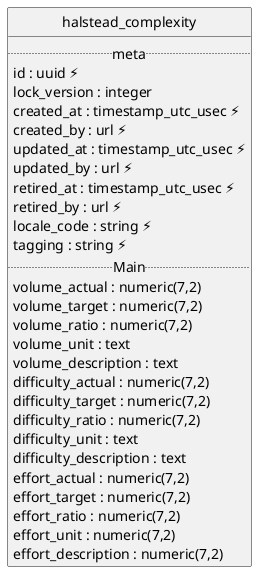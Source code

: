 @startuml uml
skinparam monochrome true
skinparam linetype ortho
hide circle

entity halstead_complexity {
  .. meta ..
  id : uuid ⚡
  lock_version : integer
  created_at : timestamp_utc_usec ⚡
  created_by : url ⚡
  updated_at : timestamp_utc_usec ⚡
  updated_by : url ⚡
  retired_at : timestamp_utc_usec ⚡
  retired_by : url ⚡
  locale_code : string ⚡
  tagging : string ⚡
  .. Main ..
  volume_actual : numeric(7,2)
  volume_target : numeric(7,2)
  volume_ratio : numeric(7,2)
  volume_unit : text
  volume_description : text
  difficulty_actual : numeric(7,2)
  difficulty_target : numeric(7,2)
  difficulty_ratio : numeric(7,2)
  difficulty_unit : text
  difficulty_description : text
  effort_actual : numeric(7,2)
  effort_target : numeric(7,2)
  effort_ratio : numeric(7,2)
  effort_unit : numeric(7,2)
  effort_description : numeric(7,2)
}

@enduml
